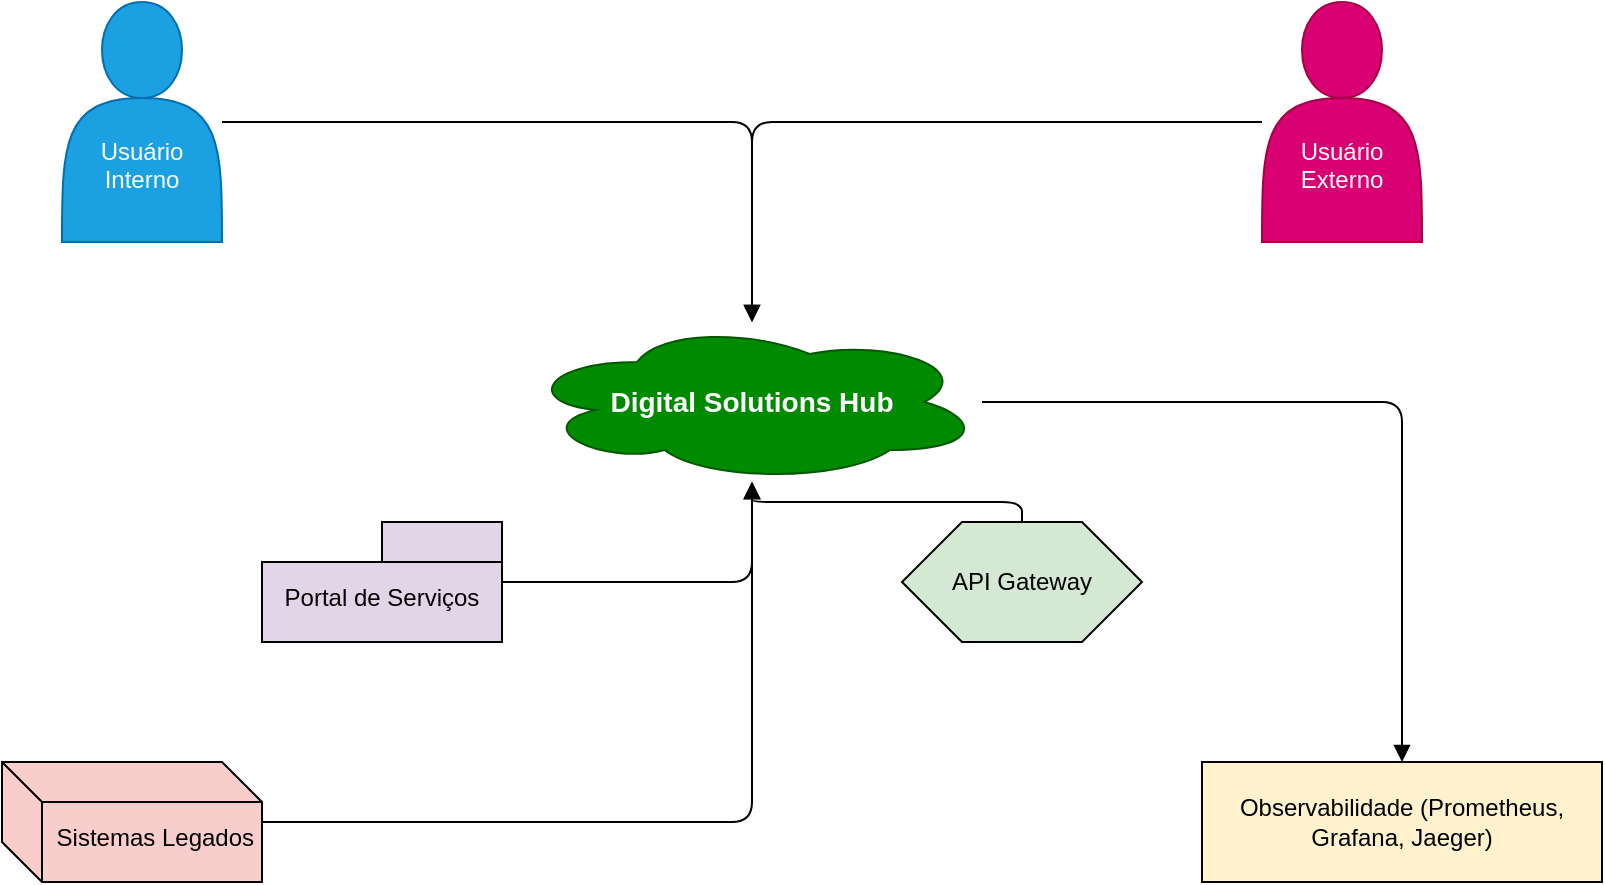 <mxfile version="28.0.7">
  <diagram name="C4 - Context Diagram" id="digital-hub-context">
    <mxGraphModel dx="1418" dy="786" grid="1" gridSize="10" guides="1" tooltips="1" connect="1" arrows="1" fold="1" page="1" pageScale="1" pageWidth="850" pageHeight="1100" math="0" shadow="0">
      <root>
        <mxCell id="0" />
        <mxCell id="1" parent="0" />
        <mxCell id="2" value="&lt;div&gt;Digital Solutions Hub&lt;/div&gt;" style="shape=cloud;whiteSpace=wrap;html=1;fillColor=#008a00;fontSize=14;fontStyle=1;fontColor=#ffffff;strokeColor=#005700;" parent="1" vertex="1">
          <mxGeometry x="290" y="260" width="230" height="80" as="geometry" />
        </mxCell>
        <mxCell id="3" value="&lt;div&gt;&lt;br&gt;&lt;/div&gt;&lt;div&gt;&lt;br&gt;&lt;/div&gt;&lt;div&gt;&lt;br&gt;&lt;/div&gt;Usuário Interno" style="shape=actor;whiteSpace=wrap;html=1;fillColor=#1ba1e2;fontColor=#ffffff;strokeColor=#006EAF;" parent="1" vertex="1">
          <mxGeometry x="60" y="100" width="80" height="120" as="geometry" />
        </mxCell>
        <mxCell id="4" style="edgeStyle=orthogonalEdgeStyle;endArrow=block;" parent="1" source="3" target="2" edge="1">
          <mxGeometry relative="1" as="geometry" />
        </mxCell>
        <mxCell id="5" value="&lt;div&gt;&lt;br&gt;&lt;/div&gt;&lt;div&gt;&lt;br&gt;&lt;/div&gt;&lt;div&gt;&lt;br&gt;&lt;/div&gt;Usuário Externo" style="shape=actor;whiteSpace=wrap;html=1;fillColor=#d80073;fontColor=#ffffff;strokeColor=#A50040;" parent="1" vertex="1">
          <mxGeometry x="660" y="100" width="80" height="120" as="geometry" />
        </mxCell>
        <mxCell id="6" style="edgeStyle=orthogonalEdgeStyle;endArrow=block;" parent="1" source="5" target="2" edge="1">
          <mxGeometry relative="1" as="geometry" />
        </mxCell>
        <mxCell id="7" value="&lt;div&gt;&lt;br&gt;&lt;/div&gt;&lt;div&gt;&lt;span style=&quot;background-color: transparent; color: light-dark(rgb(0, 0, 0), rgb(255, 255, 255));&quot;&gt;Portal de Serviços&lt;/span&gt;&lt;/div&gt;" style="shape=folder;whiteSpace=wrap;html=1;fillColor=#E1D5E7;" parent="1" vertex="1">
          <mxGeometry x="160" y="360" width="120" height="60" as="geometry" />
        </mxCell>
        <mxCell id="8" style="edgeStyle=orthogonalEdgeStyle;endArrow=block;" parent="1" source="7" target="2" edge="1">
          <mxGeometry relative="1" as="geometry" />
        </mxCell>
        <mxCell id="9" value="API Gateway" style="shape=hexagon;whiteSpace=wrap;html=1;fillColor=#D5E8D4;" parent="1" vertex="1">
          <mxGeometry x="480" y="360" width="120" height="60" as="geometry" />
        </mxCell>
        <mxCell id="10" style="edgeStyle=orthogonalEdgeStyle;endArrow=block;" parent="1" source="9" target="2" edge="1">
          <mxGeometry relative="1" as="geometry" />
        </mxCell>
        <mxCell id="11" value="&amp;nbsp; &amp;nbsp; &amp;nbsp; &amp;nbsp;&lt;div&gt;&amp;nbsp; &amp;nbsp; &amp;nbsp; &amp;nbsp;Sistemas Legados&lt;/div&gt;" style="shape=cube;whiteSpace=wrap;html=1;fillColor=#F8CECC;" parent="1" vertex="1">
          <mxGeometry x="30" y="480" width="130" height="60" as="geometry" />
        </mxCell>
        <mxCell id="12" style="edgeStyle=orthogonalEdgeStyle;endArrow=block;" parent="1" source="11" target="2" edge="1">
          <mxGeometry relative="1" as="geometry" />
        </mxCell>
        <mxCell id="13" value="Observabilidade (Prometheus, Grafana, Jaeger)" style="shape=database;whiteSpace=wrap;html=1;fillColor=#FFF2CC;" parent="1" vertex="1">
          <mxGeometry x="630" y="480" width="200" height="60" as="geometry" />
        </mxCell>
        <mxCell id="14" style="edgeStyle=orthogonalEdgeStyle;endArrow=block;" parent="1" source="2" target="13" edge="1">
          <mxGeometry relative="1" as="geometry" />
        </mxCell>
      </root>
    </mxGraphModel>
  </diagram>
</mxfile>
